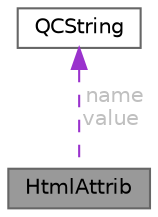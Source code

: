 digraph "HtmlAttrib"
{
 // INTERACTIVE_SVG=YES
 // LATEX_PDF_SIZE
  bgcolor="transparent";
  edge [fontname=Helvetica,fontsize=10,labelfontname=Helvetica,labelfontsize=10];
  node [fontname=Helvetica,fontsize=10,shape=box,height=0.2,width=0.4];
  Node1 [label="HtmlAttrib",height=0.2,width=0.4,color="gray40", fillcolor="grey60", style="filled", fontcolor="black",tooltip="Class representing a HTML attribute."];
  Node2 -> Node1 [dir="back",color="darkorchid3",style="dashed",label=" name\nvalue",fontcolor="grey" ];
  Node2 [label="QCString",height=0.2,width=0.4,color="gray40", fillcolor="white", style="filled",URL="$d9/d45/class_q_c_string.html",tooltip="This is an alternative implementation of QCString."];
}
